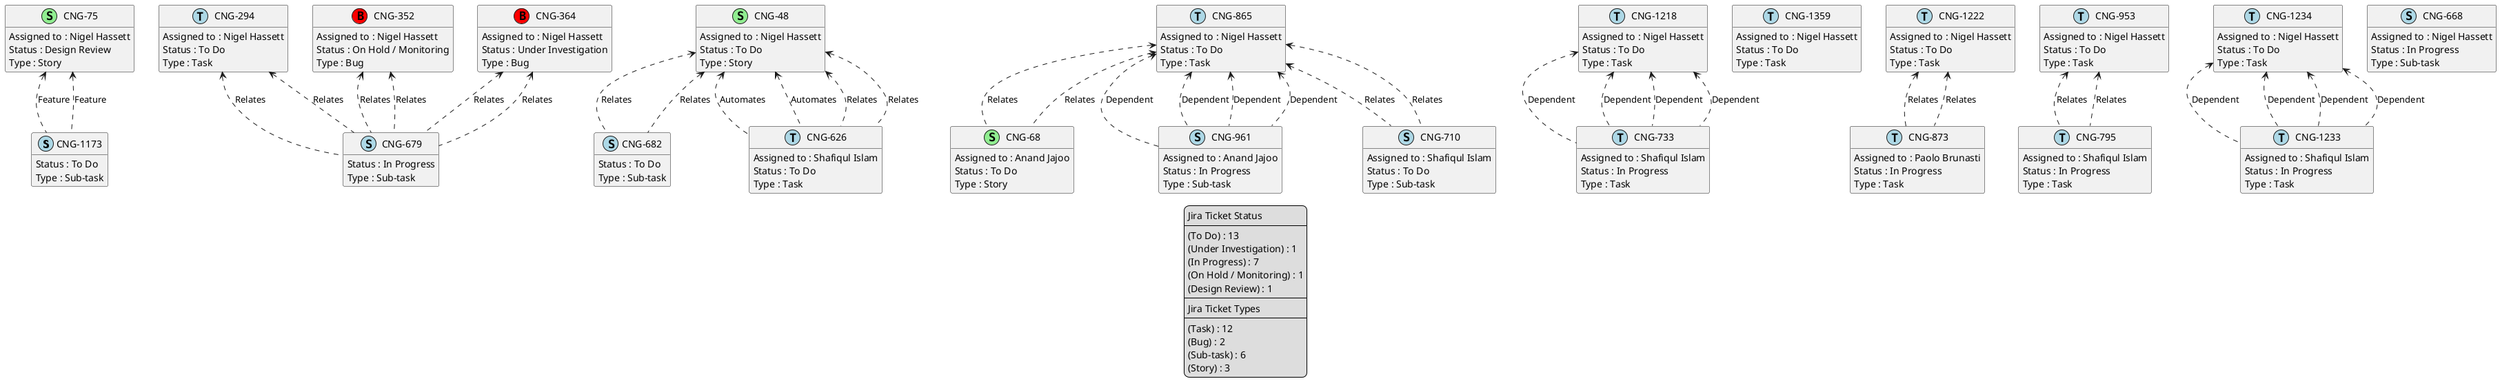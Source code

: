 @startuml
'https://plantuml.com/class-diagram

' GENERATE CLASS DIAGRAM ===========
' Generated at    : Mon Apr 15 15:18:49 CEST 2024

hide empty members

legend
Jira Ticket Status
----
(To Do) : 13
(Under Investigation) : 1
(In Progress) : 7
(On Hold / Monitoring) : 1
(Design Review) : 1
----
Jira Ticket Types
----
(Task) : 12
(Bug) : 2
(Sub-task) : 6
(Story) : 3
end legend


' Tickets =======
class "CNG-1173" << (S,lightblue) >> {
  Status : To Do
  Type : Sub-task
}

class "CNG-294" << (T,lightblue) >> {
  Assigned to : Nigel Hassett
  Status : To Do
  Type : Task
}

class "CNG-352" << (B,red) >> {
  Assigned to : Nigel Hassett
  Status : On Hold / Monitoring
  Type : Bug
}

class "CNG-682" << (S,lightblue) >> {
  Status : To Do
  Type : Sub-task
}

class "CNG-75" << (S,lightgreen) >> {
  Assigned to : Nigel Hassett
  Status : Design Review
  Type : Story
}

class "CNG-626" << (T,lightblue) >> {
  Assigned to : Shafiqul Islam
  Status : To Do
  Type : Task
}

class "CNG-68" << (S,lightgreen) >> {
  Assigned to : Anand Jajoo
  Status : To Do
  Type : Story
}

class "CNG-48" << (S,lightgreen) >> {
  Assigned to : Nigel Hassett
  Status : To Do
  Type : Story
}

class "CNG-1218" << (T,lightblue) >> {
  Assigned to : Nigel Hassett
  Status : To Do
  Type : Task
}

class "CNG-364" << (B,red) >> {
  Assigned to : Nigel Hassett
  Status : Under Investigation
  Type : Bug
}

class "CNG-1359" << (T,lightblue) >> {
  Assigned to : Nigel Hassett
  Status : To Do
  Type : Task
}

class "CNG-961" << (S,lightblue) >> {
  Assigned to : Anand Jajoo
  Status : In Progress
  Type : Sub-task
}

class "CNG-873" << (T,lightblue) >> {
  Assigned to : Paolo Brunasti
  Status : In Progress
  Type : Task
}

class "CNG-795" << (T,lightblue) >> {
  Assigned to : Shafiqul Islam
  Status : In Progress
  Type : Task
}

class "CNG-710" << (S,lightblue) >> {
  Assigned to : Shafiqul Islam
  Status : To Do
  Type : Sub-task
}

class "CNG-1222" << (T,lightblue) >> {
  Assigned to : Nigel Hassett
  Status : To Do
  Type : Task
}

class "CNG-1233" << (T,lightblue) >> {
  Assigned to : Shafiqul Islam
  Status : In Progress
  Type : Task
}

class "CNG-1234" << (T,lightblue) >> {
  Assigned to : Nigel Hassett
  Status : To Do
  Type : Task
}

class "CNG-668" << (S,lightblue) >> {
  Assigned to : Nigel Hassett
  Status : In Progress
  Type : Sub-task
}

class "CNG-679" << (S,lightblue) >> {
  Status : In Progress
  Type : Sub-task
}

class "CNG-733" << (T,lightblue) >> {
  Assigned to : Shafiqul Islam
  Status : In Progress
  Type : Task
}

class "CNG-865" << (T,lightblue) >> {
  Assigned to : Nigel Hassett
  Status : To Do
  Type : Task
}

class "CNG-953" << (T,lightblue) >> {
  Assigned to : Nigel Hassett
  Status : To Do
  Type : Task
}



' Links =======
"CNG-1218" <.. "CNG-733" : Dependent
"CNG-1218" <.. "CNG-733" : Dependent
"CNG-1218" <.. "CNG-733" : Dependent
"CNG-1218" <.. "CNG-733" : Dependent
"CNG-352" <.. "CNG-679" : Relates
"CNG-352" <.. "CNG-679" : Relates
"CNG-865" <.. "CNG-961" : Dependent
"CNG-865" <.. "CNG-710" : Relates
"CNG-865" <.. "CNG-961" : Dependent
"CNG-865" <.. "CNG-710" : Relates
"CNG-865" <.. "CNG-961" : Dependent
"CNG-865" <.. "CNG-68" : Relates
"CNG-865" <.. "CNG-961" : Dependent
"CNG-865" <.. "CNG-68" : Relates
"CNG-953" <.. "CNG-795" : Relates
"CNG-953" <.. "CNG-795" : Relates
"CNG-48" <.. "CNG-626" : Automates
"CNG-48" <.. "CNG-682" : Relates
"CNG-48" <.. "CNG-626" : Automates
"CNG-48" <.. "CNG-682" : Relates
"CNG-48" <.. "CNG-626" : Relates
"CNG-48" <.. "CNG-626" : Relates
"CNG-364" <.. "CNG-679" : Relates
"CNG-364" <.. "CNG-679" : Relates
"CNG-75" <.. "CNG-1173" : Feature
"CNG-75" <.. "CNG-1173" : Feature
"CNG-1222" <.. "CNG-873" : Relates
"CNG-1222" <.. "CNG-873" : Relates
"CNG-294" <.. "CNG-679" : Relates
"CNG-294" <.. "CNG-679" : Relates
"CNG-1234" <.. "CNG-1233" : Dependent
"CNG-1234" <.. "CNG-1233" : Dependent
"CNG-1234" <.. "CNG-1233" : Dependent
"CNG-1234" <.. "CNG-1233" : Dependent


@enduml

